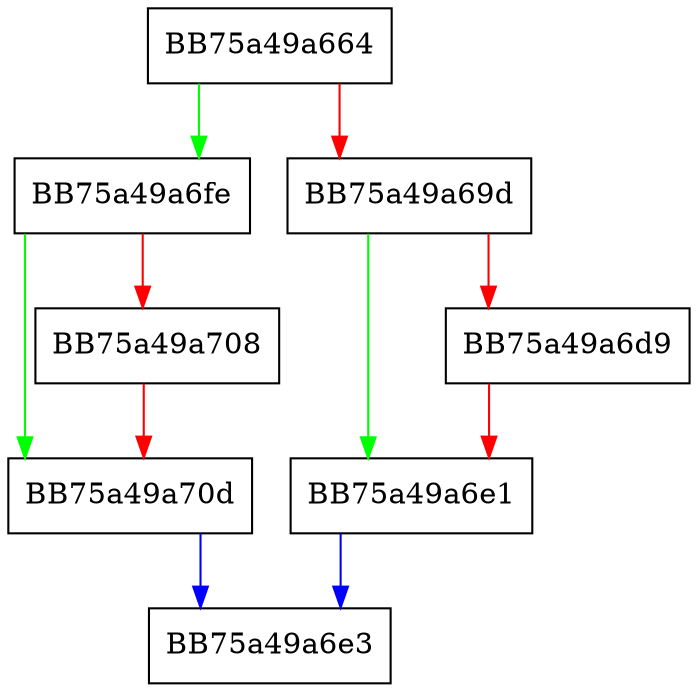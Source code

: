 digraph AnomalyEventLookup {
  node [shape="box"];
  graph [splines=ortho];
  BB75a49a664 -> BB75a49a6fe [color="green"];
  BB75a49a664 -> BB75a49a69d [color="red"];
  BB75a49a69d -> BB75a49a6e1 [color="green"];
  BB75a49a69d -> BB75a49a6d9 [color="red"];
  BB75a49a6d9 -> BB75a49a6e1 [color="red"];
  BB75a49a6e1 -> BB75a49a6e3 [color="blue"];
  BB75a49a6fe -> BB75a49a70d [color="green"];
  BB75a49a6fe -> BB75a49a708 [color="red"];
  BB75a49a708 -> BB75a49a70d [color="red"];
  BB75a49a70d -> BB75a49a6e3 [color="blue"];
}